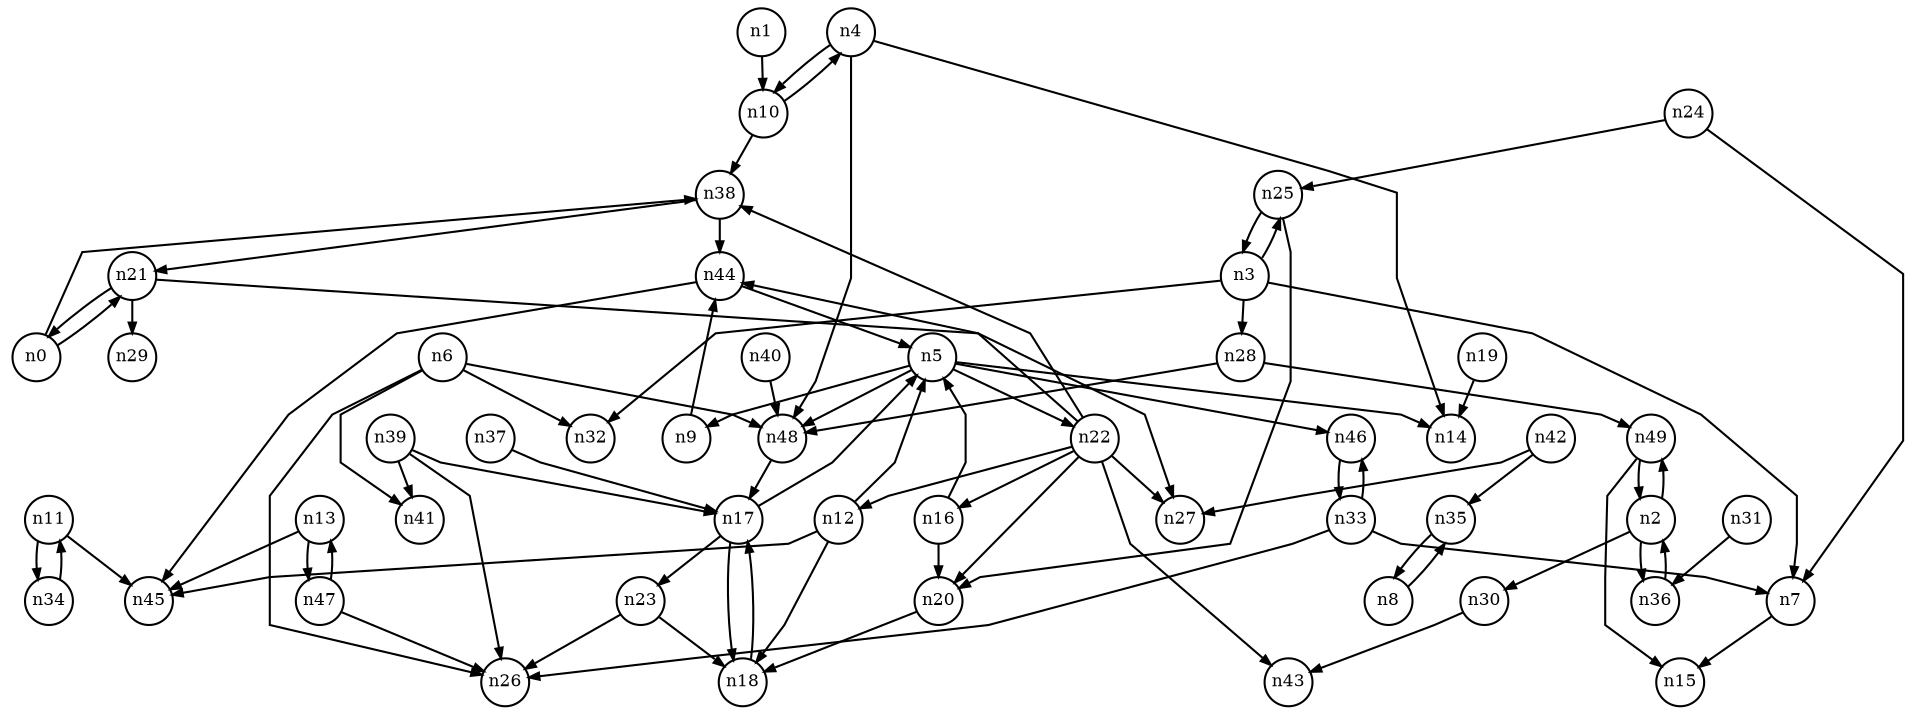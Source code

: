 digraph G{
splines=polyline;
ranksep=0.22;
nodesep=0.22;
nodesize=0.16;
fontsize=8
edge [arrowsize=0.5]
node [fontsize=8 shape=circle width=0.32 fixedsize=shape];

n38 -> n44
n38 -> n21
n0 -> n38
n0 -> n21
n10 -> n38
n10 -> n4
n1 -> n10
n30 -> n43
n2 -> n30
n2 -> n36
n2 -> n49
n36 -> n2
n49 -> n15
n49 -> n2
n7 -> n15
n3 -> n7
n3 -> n25
n3 -> n28
n3 -> n32
n25 -> n20
n25 -> n3
n28 -> n48
n28 -> n49
n4 -> n10
n4 -> n14
n4 -> n48
n48 -> n17
n9 -> n44
n5 -> n9
n5 -> n14
n5 -> n22
n5 -> n46
n5 -> n48
n22 -> n12
n22 -> n16
n22 -> n20
n22 -> n27
n22 -> n38
n22 -> n43
n22 -> n44
n46 -> n33
n6 -> n26
n6 -> n32
n6 -> n41
n6 -> n48
n44 -> n45
n44 -> n5
n34 -> n11
n11 -> n34
n11 -> n45
n18 -> n17
n12 -> n18
n12 -> n45
n12 -> n5
n13 -> n45
n13 -> n47
n20 -> n18
n16 -> n20
n16 -> n5
n17 -> n18
n17 -> n23
n17 -> n5
n23 -> n18
n23 -> n26
n19 -> n14
n21 -> n0
n21 -> n27
n21 -> n29
n24 -> n7
n24 -> n25
n31 -> n36
n33 -> n7
n33 -> n26
n33 -> n46
n8 -> n35
n35 -> n8
n37 -> n17
n39 -> n17
n39 -> n26
n39 -> n41
n40 -> n48
n42 -> n27
n42 -> n35
n47 -> n13
n47 -> n26
}

